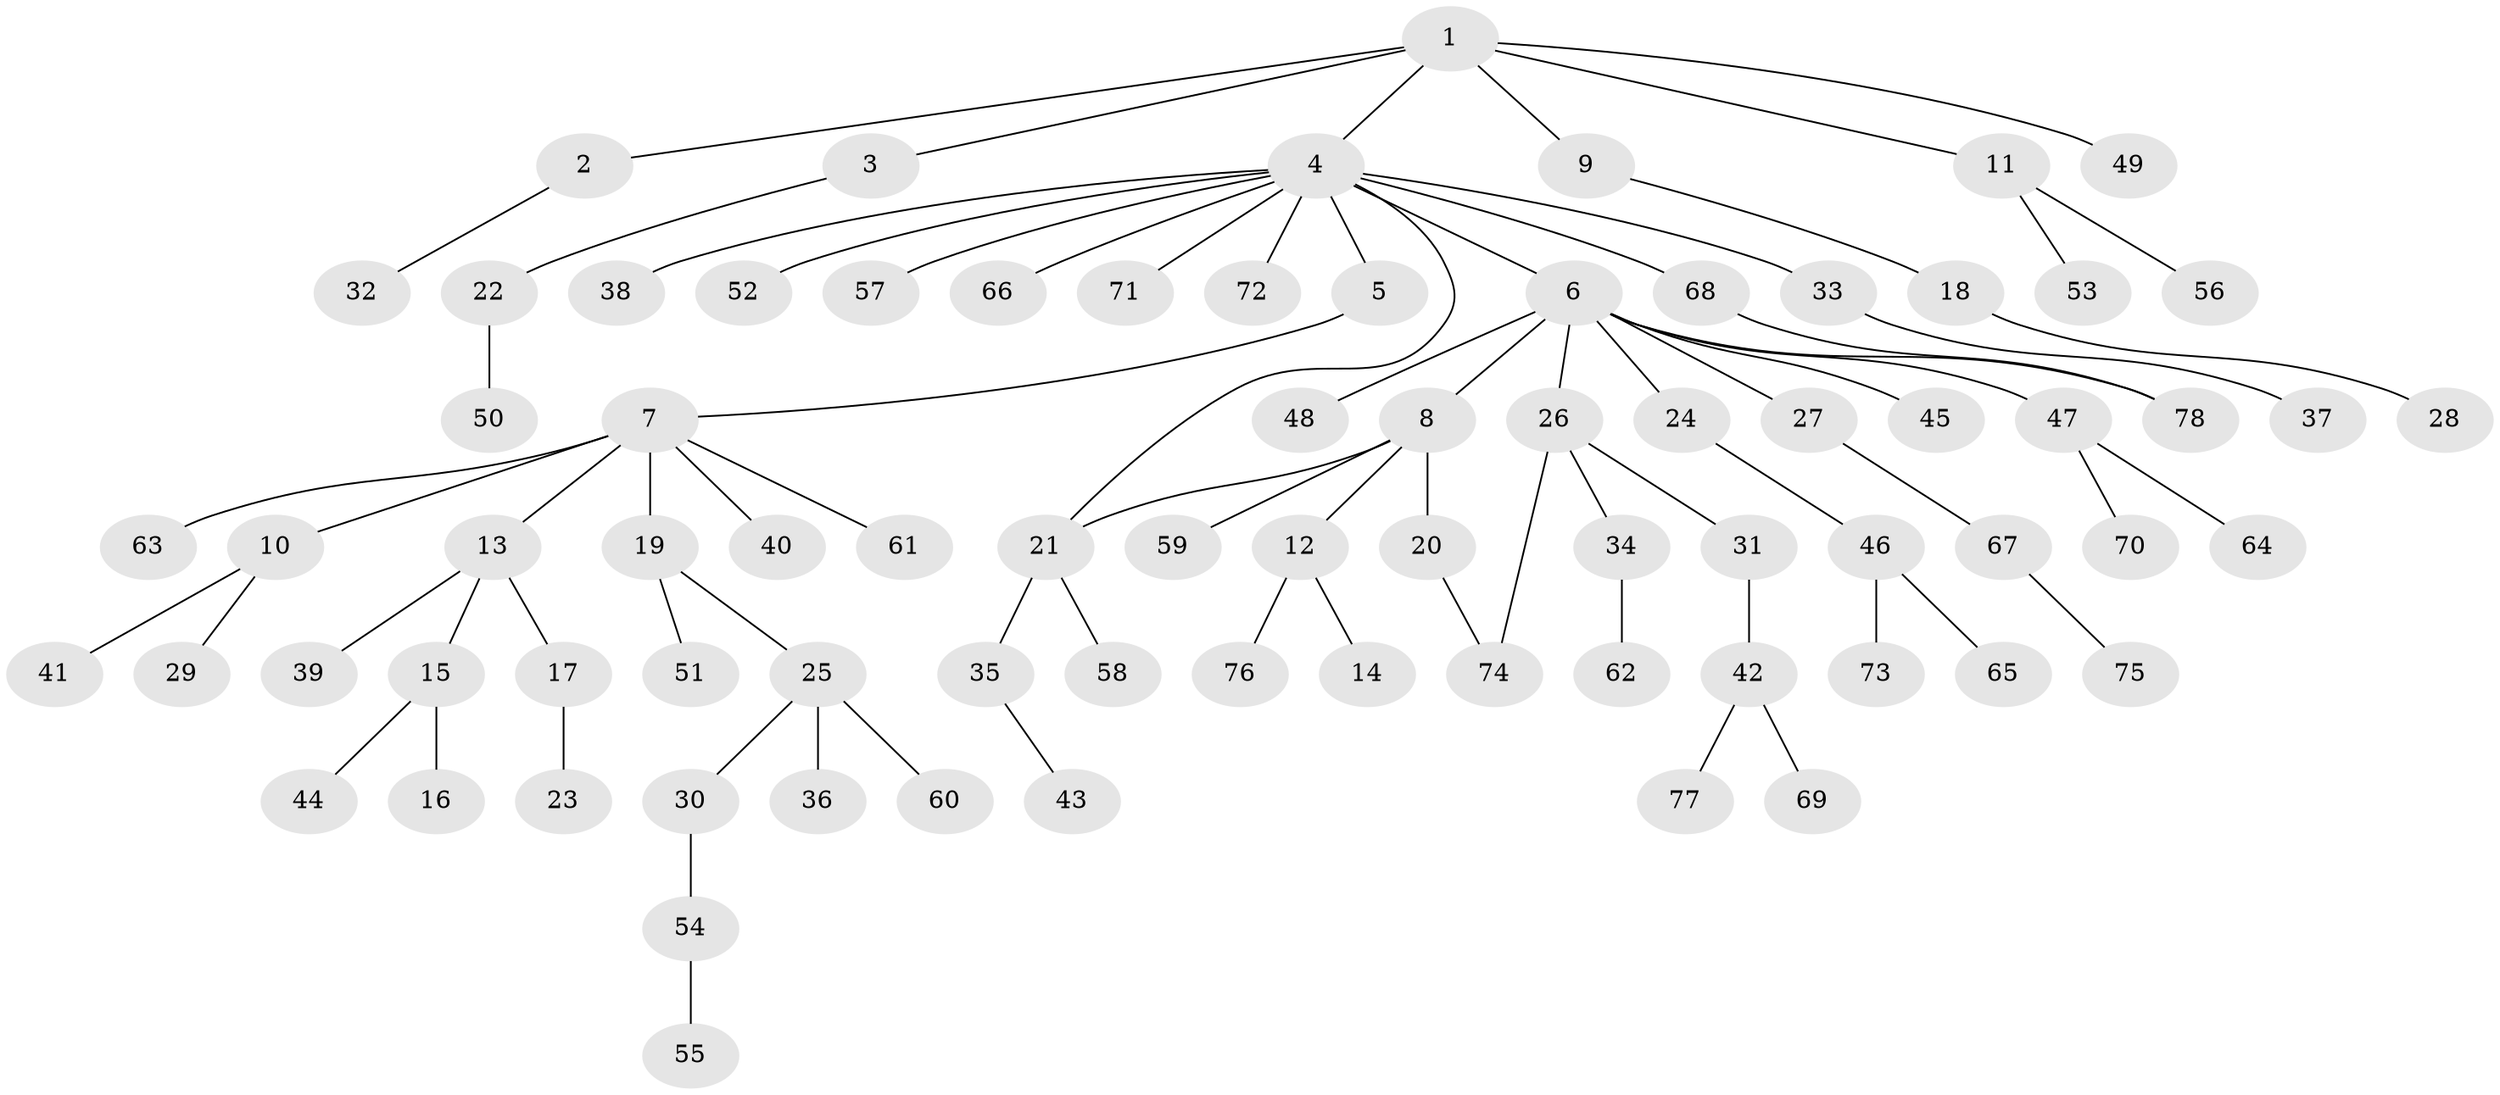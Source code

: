 // coarse degree distribution, {1: 0.6086956521739131, 9: 0.043478260869565216, 2: 0.2608695652173913, 6: 0.043478260869565216, 7: 0.043478260869565216}
// Generated by graph-tools (version 1.1) at 2025/52/03/04/25 21:52:02]
// undirected, 78 vertices, 80 edges
graph export_dot {
graph [start="1"]
  node [color=gray90,style=filled];
  1;
  2;
  3;
  4;
  5;
  6;
  7;
  8;
  9;
  10;
  11;
  12;
  13;
  14;
  15;
  16;
  17;
  18;
  19;
  20;
  21;
  22;
  23;
  24;
  25;
  26;
  27;
  28;
  29;
  30;
  31;
  32;
  33;
  34;
  35;
  36;
  37;
  38;
  39;
  40;
  41;
  42;
  43;
  44;
  45;
  46;
  47;
  48;
  49;
  50;
  51;
  52;
  53;
  54;
  55;
  56;
  57;
  58;
  59;
  60;
  61;
  62;
  63;
  64;
  65;
  66;
  67;
  68;
  69;
  70;
  71;
  72;
  73;
  74;
  75;
  76;
  77;
  78;
  1 -- 2;
  1 -- 3;
  1 -- 4;
  1 -- 9;
  1 -- 11;
  1 -- 49;
  2 -- 32;
  3 -- 22;
  4 -- 5;
  4 -- 6;
  4 -- 21;
  4 -- 33;
  4 -- 38;
  4 -- 52;
  4 -- 57;
  4 -- 66;
  4 -- 68;
  4 -- 71;
  4 -- 72;
  5 -- 7;
  6 -- 8;
  6 -- 24;
  6 -- 26;
  6 -- 27;
  6 -- 45;
  6 -- 47;
  6 -- 48;
  6 -- 78;
  7 -- 10;
  7 -- 13;
  7 -- 19;
  7 -- 40;
  7 -- 61;
  7 -- 63;
  8 -- 12;
  8 -- 20;
  8 -- 21;
  8 -- 59;
  9 -- 18;
  10 -- 29;
  10 -- 41;
  11 -- 53;
  11 -- 56;
  12 -- 14;
  12 -- 76;
  13 -- 15;
  13 -- 17;
  13 -- 39;
  15 -- 16;
  15 -- 44;
  17 -- 23;
  18 -- 28;
  19 -- 25;
  19 -- 51;
  20 -- 74;
  21 -- 35;
  21 -- 58;
  22 -- 50;
  24 -- 46;
  25 -- 30;
  25 -- 36;
  25 -- 60;
  26 -- 31;
  26 -- 34;
  26 -- 74;
  27 -- 67;
  30 -- 54;
  31 -- 42;
  33 -- 37;
  34 -- 62;
  35 -- 43;
  42 -- 69;
  42 -- 77;
  46 -- 65;
  46 -- 73;
  47 -- 64;
  47 -- 70;
  54 -- 55;
  67 -- 75;
  68 -- 78;
}
